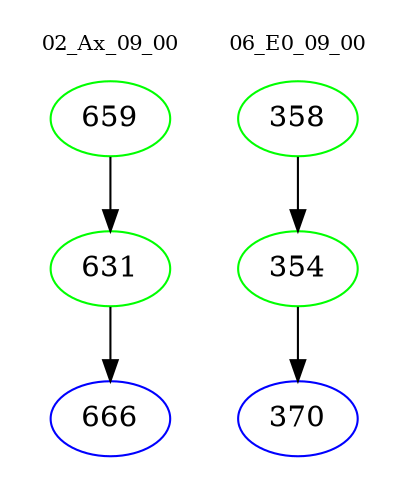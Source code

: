 digraph{
subgraph cluster_0 {
color = white
label = "02_Ax_09_00";
fontsize=10;
T0_659 [label="659", color="green"]
T0_659 -> T0_631 [color="black"]
T0_631 [label="631", color="green"]
T0_631 -> T0_666 [color="black"]
T0_666 [label="666", color="blue"]
}
subgraph cluster_1 {
color = white
label = "06_E0_09_00";
fontsize=10;
T1_358 [label="358", color="green"]
T1_358 -> T1_354 [color="black"]
T1_354 [label="354", color="green"]
T1_354 -> T1_370 [color="black"]
T1_370 [label="370", color="blue"]
}
}
